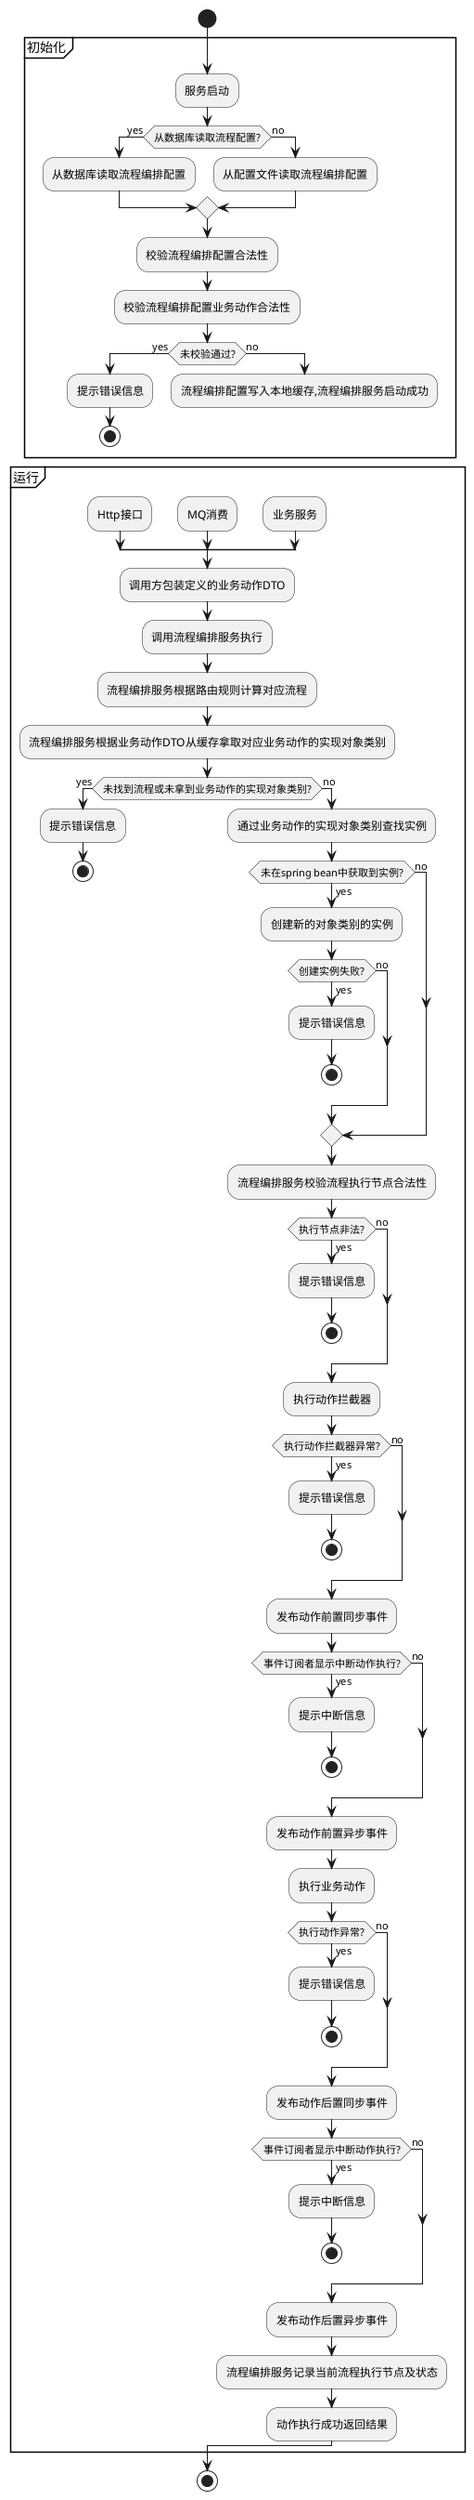 @startuml
start
group 初始化
:服务启动;

if (从数据库读取流程配置?) then (yes)
    :从数据库读取流程编排配置;
else (no)
    :从配置文件读取流程编排配置;
endif

:校验流程编排配置合法性;
:校验流程编排配置业务动作合法性;
if (未校验通过?) then (yes)
    :提示错误信息;
    stop
else (no)
    :流程编排配置写入本地缓存,流程编排服务启动成功;
    detach
endif
end group


group 运行
split
    -[hidden]->
    :Http接口;
split again
    -[hidden]->
    :MQ消费;
split again
    -[hidden]->
    :业务服务;
end split
:调用方包装定义的业务动作DTO;


:调用流程编排服务执行;
:流程编排服务根据路由规则计算对应流程;
:流程编排服务根据业务动作DTO从缓存拿取对应业务动作的实现对象类别;
if (未找到流程或未拿到业务动作的实现对象类别?) then (yes)
    :提示错误信息;
    stop
else (no)

    :通过业务动作的实现对象类别查找实例;
    if (未在spring bean中获取到实例?) then (yes)
        :创建新的对象类别的实例;
        if (创建实例失败?) then (yes)
            :提示错误信息;
            stop
        else (no)
        endif
    else (no)
    endif

    :流程编排服务校验流程执行节点合法性;
    if (执行节点非法?) then (yes)
        :提示错误信息;
        stop
    else (no)
    endif

    :执行动作拦截器;
    if (执行动作拦截器异常?) then (yes)
        :提示错误信息;
        stop
    else (no)
    endif

    :发布动作前置同步事件;
    if (事件订阅者显示中断动作执行?) then (yes)
        :提示中断信息;
        stop
    else (no)
    endif
    :发布动作前置异步事件;

    :执行业务动作;
    if (执行动作异常?) then (yes)
        :提示错误信息;
        stop
    else (no)
    endif

    :发布动作后置同步事件;
    if (事件订阅者显示中断动作执行?) then (yes)
        :提示中断信息;
        stop
    else (no)
    endif
    :发布动作后置异步事件;

    :流程编排服务记录当前流程执行节点及状态;
    :动作执行成功返回结果;

endif
end group
stop

@enduml